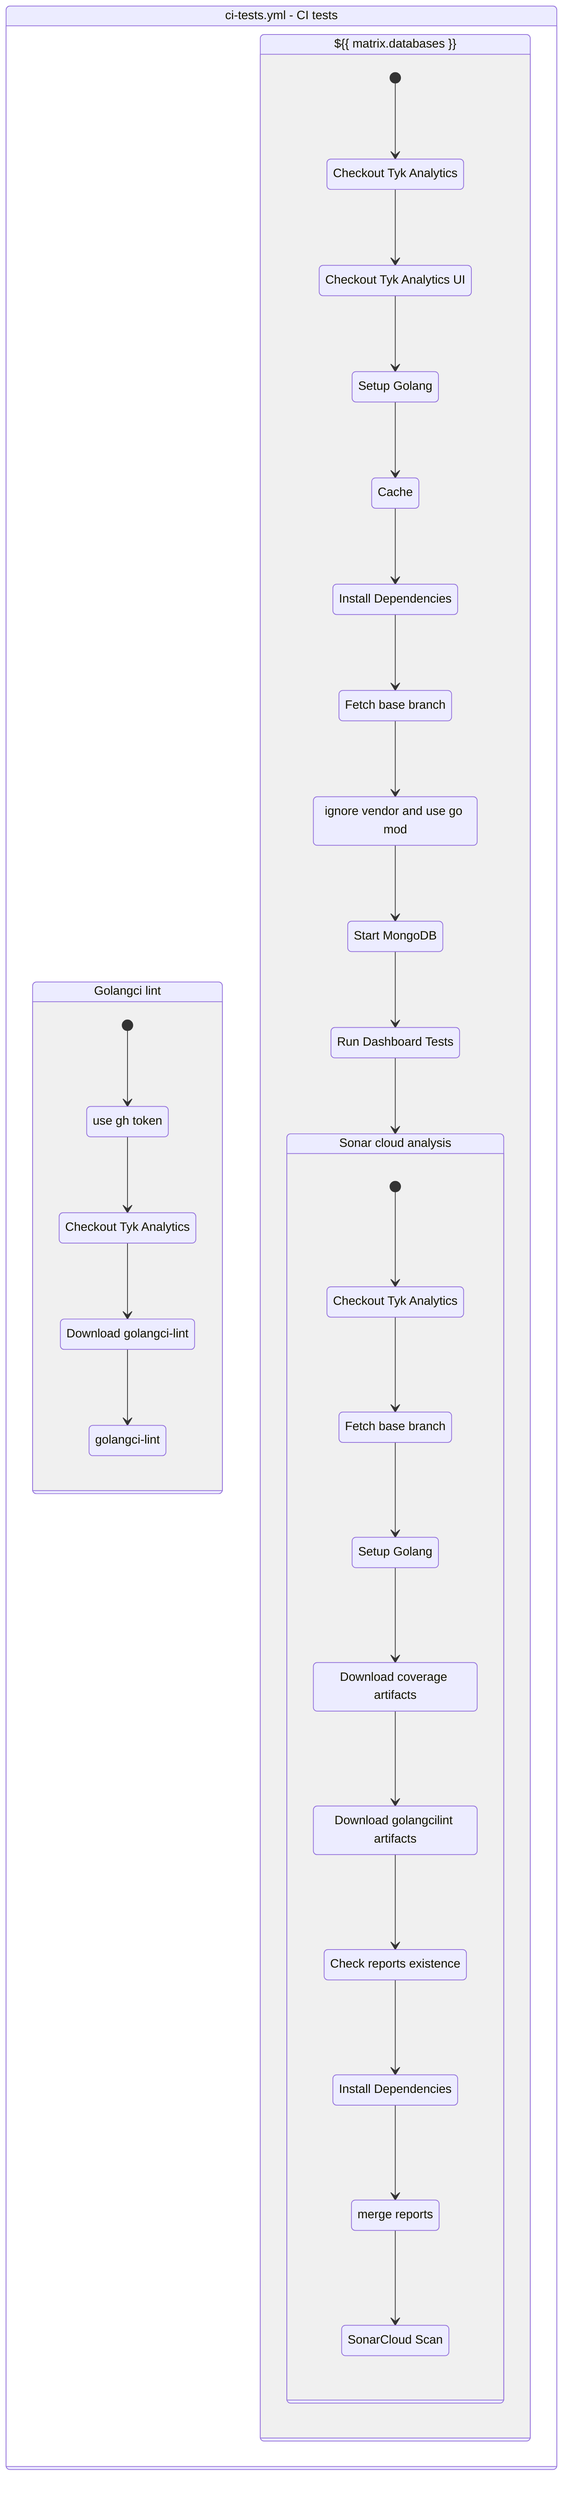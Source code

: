 stateDiagram-v2
    workflow : ci-tests.yml - CI tests
    state workflow {
        golangci_lint: Golangci lint
        state golangci_lint {
            [*] --> step0golangci_lint
            step0golangci_lint : use gh token
            step0golangci_lint --> step1golangci_lint
            step1golangci_lint : Checkout Tyk Analytics
            step1golangci_lint --> step2golangci_lint
            step2golangci_lint : Download golangci-lint
            step2golangci_lint --> step3golangci_lint
            step3golangci_lint : golangci-lint
        }

        sonar_cloud_analysis: Sonar cloud analysis
        state sonar_cloud_analysis {
            [*] --> step0sonar_cloud_analysis
            step0sonar_cloud_analysis : Checkout Tyk Analytics
            step0sonar_cloud_analysis --> step1sonar_cloud_analysis
            step1sonar_cloud_analysis : Fetch base branch
            step1sonar_cloud_analysis --> step2sonar_cloud_analysis
            step2sonar_cloud_analysis : Setup Golang
            step2sonar_cloud_analysis --> step3sonar_cloud_analysis
            step3sonar_cloud_analysis : Download coverage artifacts
            step3sonar_cloud_analysis --> step4sonar_cloud_analysis
            step4sonar_cloud_analysis : Download golangcilint artifacts
            step4sonar_cloud_analysis --> step5sonar_cloud_analysis
            step5sonar_cloud_analysis : Check reports existence
            step5sonar_cloud_analysis --> step6sonar_cloud_analysis
            step6sonar_cloud_analysis : Install Dependencies
            step6sonar_cloud_analysis --> step7sonar_cloud_analysis
            step7sonar_cloud_analysis : merge reports
            step7sonar_cloud_analysis --> step8sonar_cloud_analysis
            step8sonar_cloud_analysis : SonarCloud Scan
        }

        test: ${{ matrix.databases }}
        state test {
            [*] --> step0test
            step0test : Checkout Tyk Analytics
            step0test --> step1test
            step1test : Checkout Tyk Analytics UI
            step1test --> step2test
            step2test : Setup Golang
            step2test --> step3test
            step3test : Cache
            step3test --> step4test
            step4test : Install Dependencies
            step4test --> step5test
            step5test : Fetch base branch
            step5test --> step6test
            step6test : ignore vendor and use go mod
            step6test --> step7test
            step7test : Start MongoDB
            step7test --> step8test
            step8test : Run Dashboard Tests
            step8test --> sonar_cloud_analysis
        }
    }
